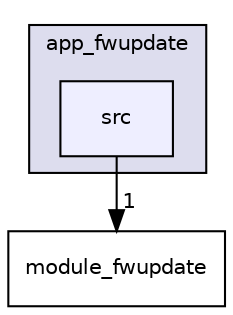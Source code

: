 digraph "app_fwupdate/src" {
  compound=true
  node [ fontsize="10", fontname="Helvetica"];
  edge [ labelfontsize="10", labelfontname="Helvetica"];
  subgraph clusterdir_80ad02bd1604af057bf01085492eb5da {
    graph [ bgcolor="#ddddee", pencolor="black", label="app_fwupdate" fontname="Helvetica", fontsize="10", URL="dir_80ad02bd1604af057bf01085492eb5da.html"]
  dir_b4add20c51faa92576d89f9486aac0fc [shape=box, label="src", style="filled", fillcolor="#eeeeff", pencolor="black", URL="dir_b4add20c51faa92576d89f9486aac0fc.html"];
  }
  dir_837f78b83712d5542df610113d6f2906 [shape=box label="module_fwupdate" URL="dir_837f78b83712d5542df610113d6f2906.html"];
  dir_b4add20c51faa92576d89f9486aac0fc->dir_837f78b83712d5542df610113d6f2906 [headlabel="1", labeldistance=1.5 headhref="dir_000001_000004.html"];
}
